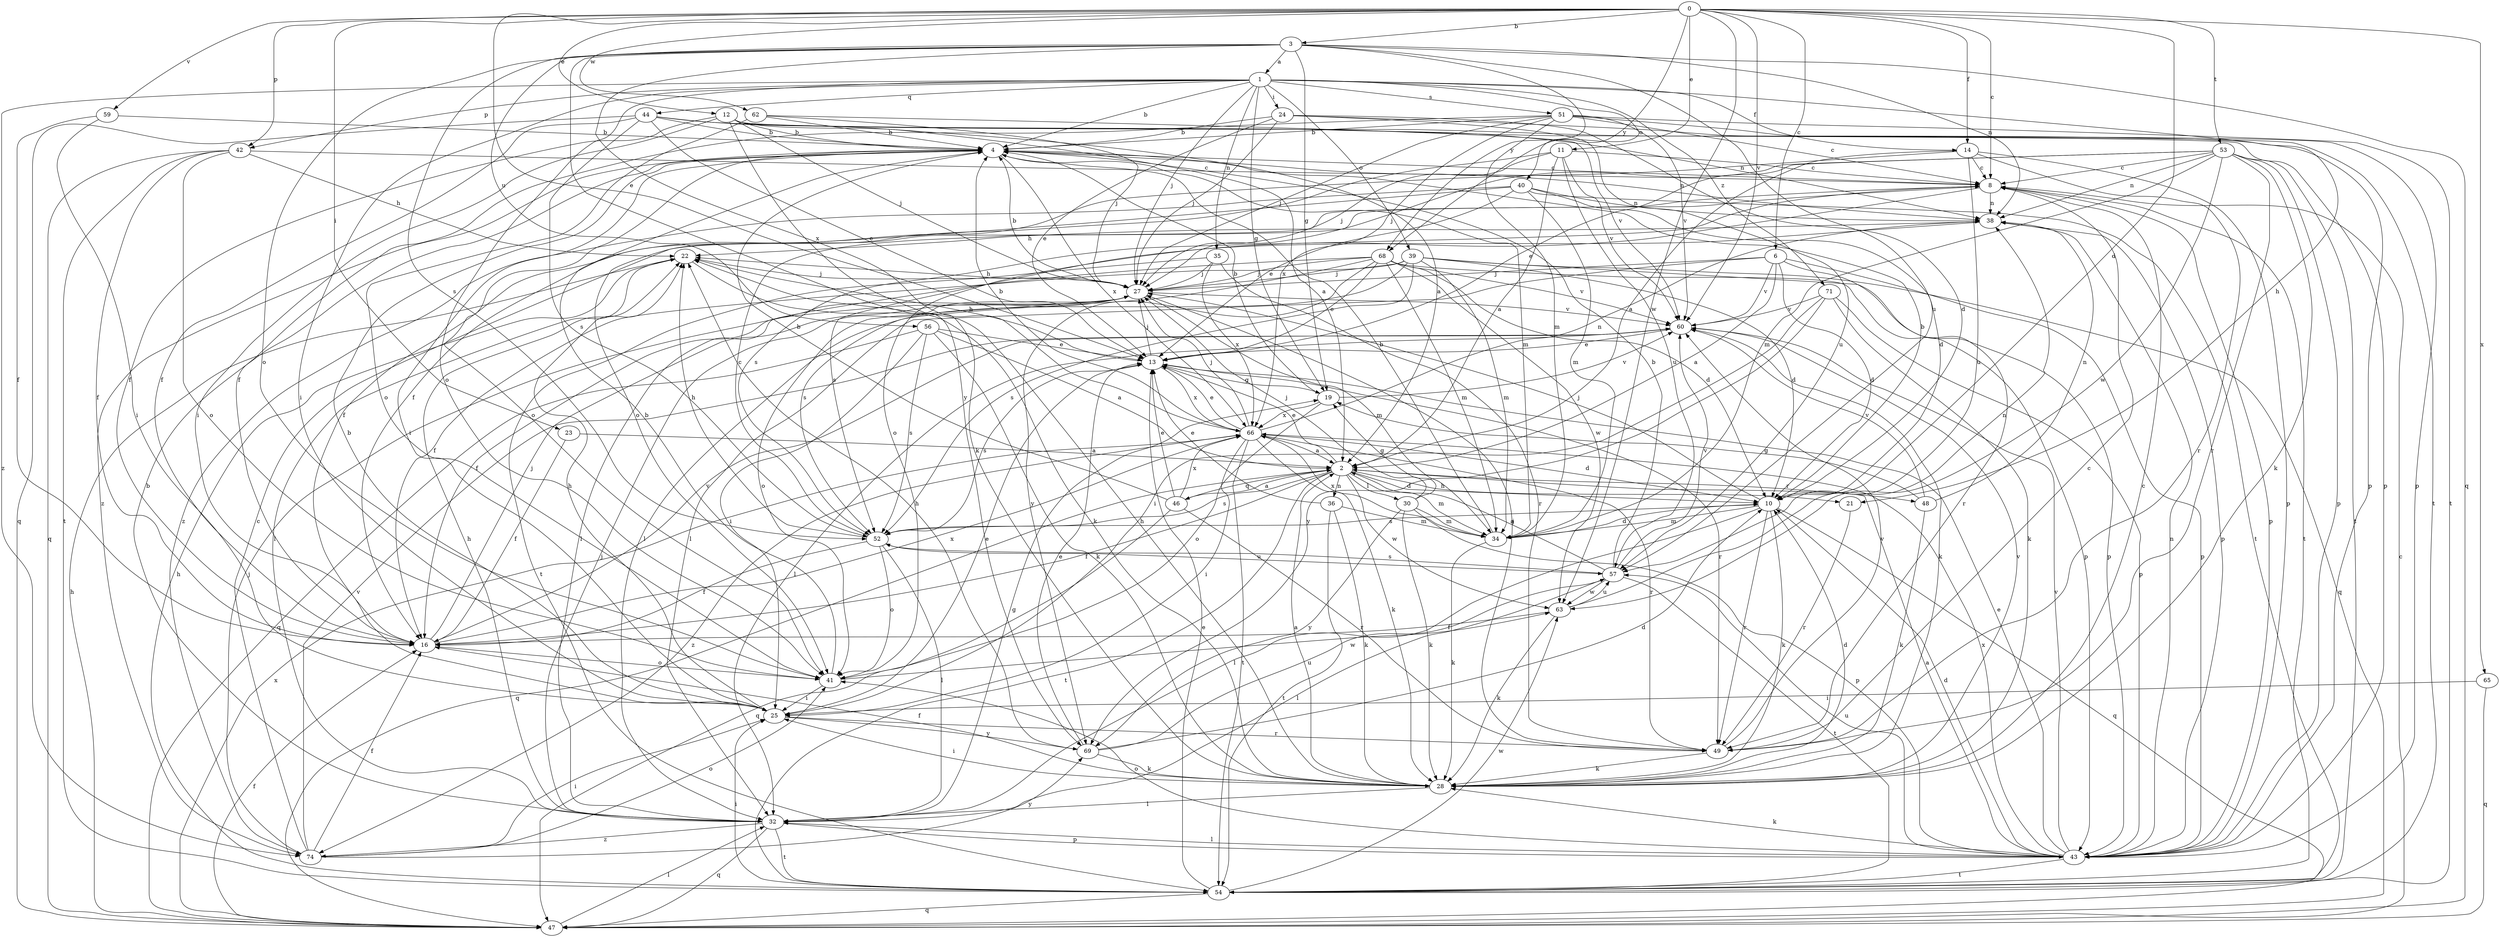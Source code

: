 strict digraph  {
0;
1;
2;
3;
4;
6;
8;
10;
11;
12;
13;
14;
16;
19;
21;
22;
23;
24;
25;
27;
28;
30;
32;
34;
35;
36;
38;
39;
40;
41;
42;
43;
44;
46;
47;
48;
49;
51;
52;
53;
54;
56;
57;
59;
60;
62;
63;
65;
66;
68;
69;
71;
74;
0 -> 3  [label=b];
0 -> 6  [label=c];
0 -> 8  [label=c];
0 -> 10  [label=d];
0 -> 11  [label=e];
0 -> 12  [label=e];
0 -> 13  [label=e];
0 -> 14  [label=f];
0 -> 23  [label=i];
0 -> 42  [label=p];
0 -> 53  [label=t];
0 -> 59  [label=v];
0 -> 60  [label=v];
0 -> 62  [label=w];
0 -> 63  [label=w];
0 -> 65  [label=x];
0 -> 68  [label=y];
1 -> 4  [label=b];
1 -> 14  [label=f];
1 -> 19  [label=g];
1 -> 21  [label=h];
1 -> 24  [label=i];
1 -> 25  [label=i];
1 -> 27  [label=j];
1 -> 35  [label=n];
1 -> 39  [label=o];
1 -> 40  [label=o];
1 -> 41  [label=o];
1 -> 42  [label=p];
1 -> 44  [label=q];
1 -> 51  [label=s];
1 -> 71  [label=z];
1 -> 74  [label=z];
2 -> 10  [label=d];
2 -> 13  [label=e];
2 -> 16  [label=f];
2 -> 21  [label=h];
2 -> 30  [label=l];
2 -> 34  [label=m];
2 -> 36  [label=n];
2 -> 46  [label=q];
2 -> 47  [label=q];
2 -> 48  [label=r];
2 -> 52  [label=s];
2 -> 54  [label=t];
2 -> 63  [label=w];
3 -> 1  [label=a];
3 -> 19  [label=g];
3 -> 38  [label=n];
3 -> 41  [label=o];
3 -> 47  [label=q];
3 -> 52  [label=s];
3 -> 56  [label=u];
3 -> 57  [label=u];
3 -> 66  [label=x];
3 -> 68  [label=y];
3 -> 69  [label=y];
4 -> 8  [label=c];
4 -> 25  [label=i];
4 -> 34  [label=m];
4 -> 38  [label=n];
4 -> 41  [label=o];
4 -> 66  [label=x];
4 -> 74  [label=z];
6 -> 2  [label=a];
6 -> 10  [label=d];
6 -> 27  [label=j];
6 -> 32  [label=l];
6 -> 43  [label=p];
6 -> 49  [label=r];
6 -> 60  [label=v];
8 -> 38  [label=n];
8 -> 41  [label=o];
8 -> 43  [label=p];
8 -> 52  [label=s];
8 -> 54  [label=t];
10 -> 4  [label=b];
10 -> 27  [label=j];
10 -> 28  [label=k];
10 -> 32  [label=l];
10 -> 34  [label=m];
10 -> 47  [label=q];
10 -> 49  [label=r];
10 -> 52  [label=s];
11 -> 2  [label=a];
11 -> 8  [label=c];
11 -> 27  [label=j];
11 -> 41  [label=o];
11 -> 57  [label=u];
11 -> 60  [label=v];
12 -> 2  [label=a];
12 -> 4  [label=b];
12 -> 16  [label=f];
12 -> 25  [label=i];
12 -> 27  [label=j];
12 -> 28  [label=k];
12 -> 38  [label=n];
12 -> 43  [label=p];
13 -> 19  [label=g];
13 -> 22  [label=h];
13 -> 27  [label=j];
13 -> 49  [label=r];
13 -> 52  [label=s];
13 -> 66  [label=x];
14 -> 2  [label=a];
14 -> 8  [label=c];
14 -> 16  [label=f];
14 -> 43  [label=p];
14 -> 49  [label=r];
14 -> 57  [label=u];
16 -> 27  [label=j];
16 -> 41  [label=o];
16 -> 60  [label=v];
16 -> 66  [label=x];
19 -> 4  [label=b];
19 -> 41  [label=o];
19 -> 60  [label=v];
19 -> 66  [label=x];
21 -> 49  [label=r];
22 -> 27  [label=j];
22 -> 28  [label=k];
22 -> 32  [label=l];
23 -> 2  [label=a];
23 -> 16  [label=f];
24 -> 4  [label=b];
24 -> 10  [label=d];
24 -> 13  [label=e];
24 -> 27  [label=j];
24 -> 54  [label=t];
24 -> 57  [label=u];
25 -> 4  [label=b];
25 -> 13  [label=e];
25 -> 22  [label=h];
25 -> 49  [label=r];
25 -> 69  [label=y];
27 -> 4  [label=b];
27 -> 16  [label=f];
27 -> 22  [label=h];
27 -> 34  [label=m];
27 -> 41  [label=o];
27 -> 60  [label=v];
28 -> 2  [label=a];
28 -> 8  [label=c];
28 -> 10  [label=d];
28 -> 16  [label=f];
28 -> 22  [label=h];
28 -> 25  [label=i];
28 -> 32  [label=l];
28 -> 60  [label=v];
30 -> 19  [label=g];
30 -> 27  [label=j];
30 -> 28  [label=k];
30 -> 34  [label=m];
30 -> 43  [label=p];
30 -> 69  [label=y];
32 -> 4  [label=b];
32 -> 19  [label=g];
32 -> 22  [label=h];
32 -> 27  [label=j];
32 -> 43  [label=p];
32 -> 47  [label=q];
32 -> 54  [label=t];
32 -> 74  [label=z];
34 -> 4  [label=b];
34 -> 10  [label=d];
34 -> 28  [label=k];
34 -> 66  [label=x];
35 -> 27  [label=j];
35 -> 49  [label=r];
35 -> 54  [label=t];
35 -> 66  [label=x];
36 -> 13  [label=e];
36 -> 28  [label=k];
36 -> 34  [label=m];
36 -> 54  [label=t];
38 -> 22  [label=h];
38 -> 43  [label=p];
38 -> 52  [label=s];
39 -> 10  [label=d];
39 -> 16  [label=f];
39 -> 27  [label=j];
39 -> 32  [label=l];
39 -> 34  [label=m];
39 -> 43  [label=p];
39 -> 47  [label=q];
39 -> 52  [label=s];
40 -> 10  [label=d];
40 -> 13  [label=e];
40 -> 16  [label=f];
40 -> 34  [label=m];
40 -> 38  [label=n];
40 -> 54  [label=t];
40 -> 74  [label=z];
41 -> 4  [label=b];
41 -> 25  [label=i];
41 -> 63  [label=w];
42 -> 8  [label=c];
42 -> 16  [label=f];
42 -> 22  [label=h];
42 -> 41  [label=o];
42 -> 47  [label=q];
42 -> 54  [label=t];
43 -> 2  [label=a];
43 -> 10  [label=d];
43 -> 13  [label=e];
43 -> 28  [label=k];
43 -> 32  [label=l];
43 -> 38  [label=n];
43 -> 41  [label=o];
43 -> 54  [label=t];
43 -> 57  [label=u];
43 -> 60  [label=v];
43 -> 66  [label=x];
44 -> 2  [label=a];
44 -> 4  [label=b];
44 -> 13  [label=e];
44 -> 16  [label=f];
44 -> 43  [label=p];
44 -> 47  [label=q];
44 -> 52  [label=s];
46 -> 2  [label=a];
46 -> 4  [label=b];
46 -> 13  [label=e];
46 -> 47  [label=q];
46 -> 49  [label=r];
46 -> 66  [label=x];
47 -> 8  [label=c];
47 -> 16  [label=f];
47 -> 22  [label=h];
47 -> 32  [label=l];
47 -> 66  [label=x];
48 -> 19  [label=g];
48 -> 28  [label=k];
48 -> 38  [label=n];
48 -> 60  [label=v];
49 -> 8  [label=c];
49 -> 27  [label=j];
49 -> 28  [label=k];
49 -> 60  [label=v];
51 -> 4  [label=b];
51 -> 8  [label=c];
51 -> 16  [label=f];
51 -> 27  [label=j];
51 -> 34  [label=m];
51 -> 43  [label=p];
51 -> 54  [label=t];
51 -> 60  [label=v];
51 -> 66  [label=x];
52 -> 8  [label=c];
52 -> 16  [label=f];
52 -> 22  [label=h];
52 -> 32  [label=l];
52 -> 41  [label=o];
52 -> 57  [label=u];
53 -> 8  [label=c];
53 -> 13  [label=e];
53 -> 27  [label=j];
53 -> 28  [label=k];
53 -> 34  [label=m];
53 -> 38  [label=n];
53 -> 43  [label=p];
53 -> 49  [label=r];
53 -> 54  [label=t];
53 -> 63  [label=w];
54 -> 13  [label=e];
54 -> 22  [label=h];
54 -> 25  [label=i];
54 -> 47  [label=q];
54 -> 63  [label=w];
56 -> 2  [label=a];
56 -> 13  [label=e];
56 -> 25  [label=i];
56 -> 28  [label=k];
56 -> 47  [label=q];
56 -> 52  [label=s];
57 -> 2  [label=a];
57 -> 4  [label=b];
57 -> 32  [label=l];
57 -> 52  [label=s];
57 -> 54  [label=t];
57 -> 60  [label=v];
57 -> 63  [label=w];
59 -> 4  [label=b];
59 -> 16  [label=f];
59 -> 25  [label=i];
60 -> 13  [label=e];
60 -> 28  [label=k];
60 -> 32  [label=l];
62 -> 4  [label=b];
62 -> 27  [label=j];
62 -> 41  [label=o];
62 -> 60  [label=v];
63 -> 16  [label=f];
63 -> 28  [label=k];
63 -> 38  [label=n];
63 -> 57  [label=u];
65 -> 25  [label=i];
65 -> 47  [label=q];
66 -> 2  [label=a];
66 -> 4  [label=b];
66 -> 10  [label=d];
66 -> 13  [label=e];
66 -> 25  [label=i];
66 -> 27  [label=j];
66 -> 28  [label=k];
66 -> 38  [label=n];
66 -> 49  [label=r];
66 -> 54  [label=t];
66 -> 74  [label=z];
68 -> 10  [label=d];
68 -> 13  [label=e];
68 -> 27  [label=j];
68 -> 32  [label=l];
68 -> 34  [label=m];
68 -> 43  [label=p];
68 -> 52  [label=s];
68 -> 60  [label=v];
68 -> 63  [label=w];
68 -> 69  [label=y];
69 -> 10  [label=d];
69 -> 13  [label=e];
69 -> 22  [label=h];
69 -> 28  [label=k];
69 -> 57  [label=u];
71 -> 25  [label=i];
71 -> 28  [label=k];
71 -> 43  [label=p];
71 -> 60  [label=v];
71 -> 69  [label=y];
74 -> 8  [label=c];
74 -> 16  [label=f];
74 -> 25  [label=i];
74 -> 27  [label=j];
74 -> 41  [label=o];
74 -> 60  [label=v];
74 -> 69  [label=y];
}
